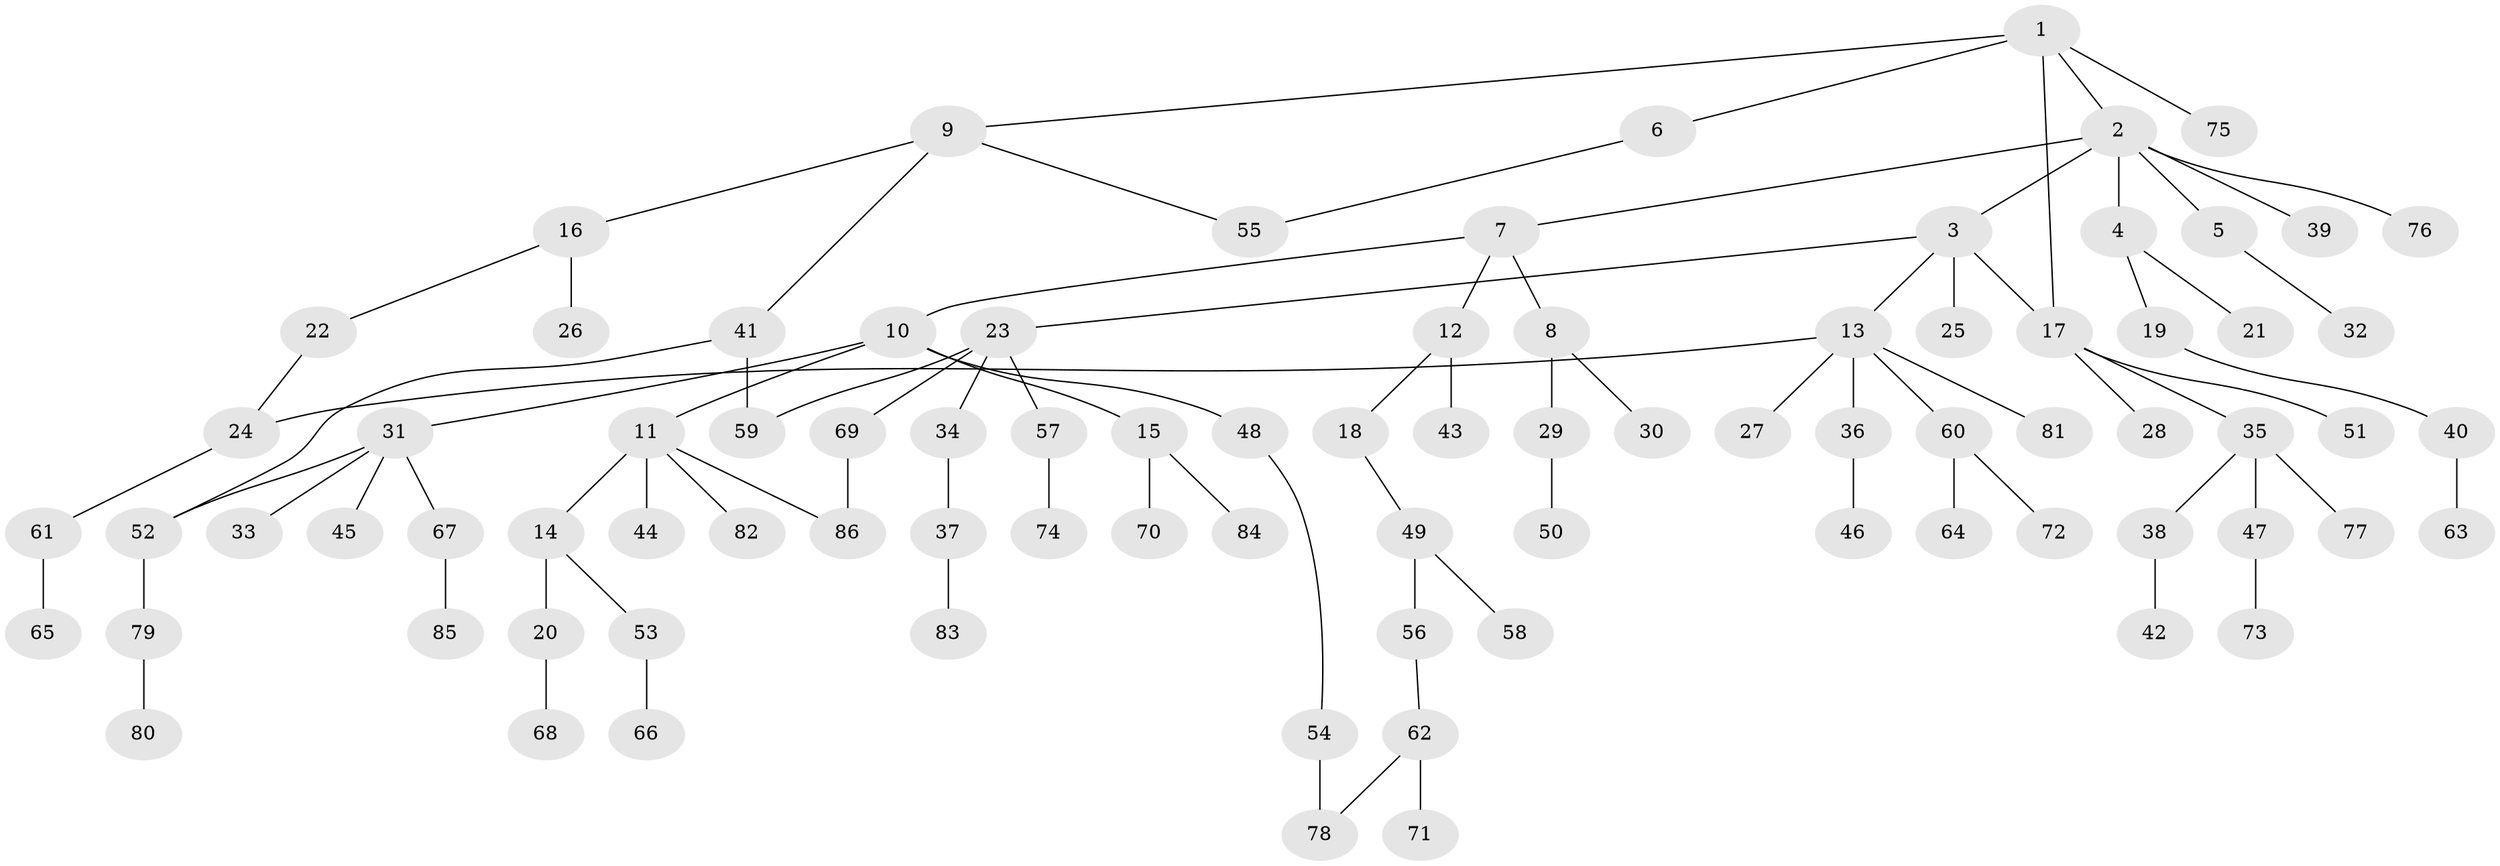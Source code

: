 // coarse degree distribution, {4: 0.10526315789473684, 6: 0.017543859649122806, 3: 0.15789473684210525, 1: 0.43859649122807015, 2: 0.21052631578947367, 5: 0.07017543859649122}
// Generated by graph-tools (version 1.1) at 2025/41/03/06/25 10:41:30]
// undirected, 86 vertices, 92 edges
graph export_dot {
graph [start="1"]
  node [color=gray90,style=filled];
  1;
  2;
  3;
  4;
  5;
  6;
  7;
  8;
  9;
  10;
  11;
  12;
  13;
  14;
  15;
  16;
  17;
  18;
  19;
  20;
  21;
  22;
  23;
  24;
  25;
  26;
  27;
  28;
  29;
  30;
  31;
  32;
  33;
  34;
  35;
  36;
  37;
  38;
  39;
  40;
  41;
  42;
  43;
  44;
  45;
  46;
  47;
  48;
  49;
  50;
  51;
  52;
  53;
  54;
  55;
  56;
  57;
  58;
  59;
  60;
  61;
  62;
  63;
  64;
  65;
  66;
  67;
  68;
  69;
  70;
  71;
  72;
  73;
  74;
  75;
  76;
  77;
  78;
  79;
  80;
  81;
  82;
  83;
  84;
  85;
  86;
  1 -- 2;
  1 -- 6;
  1 -- 9;
  1 -- 17;
  1 -- 75;
  2 -- 3;
  2 -- 4;
  2 -- 5;
  2 -- 7;
  2 -- 39;
  2 -- 76;
  3 -- 13;
  3 -- 23;
  3 -- 25;
  3 -- 17;
  4 -- 19;
  4 -- 21;
  5 -- 32;
  6 -- 55;
  7 -- 8;
  7 -- 10;
  7 -- 12;
  8 -- 29;
  8 -- 30;
  9 -- 16;
  9 -- 41;
  9 -- 55;
  10 -- 11;
  10 -- 15;
  10 -- 31;
  10 -- 48;
  11 -- 14;
  11 -- 44;
  11 -- 82;
  11 -- 86;
  12 -- 18;
  12 -- 43;
  13 -- 27;
  13 -- 36;
  13 -- 60;
  13 -- 81;
  13 -- 24;
  14 -- 20;
  14 -- 53;
  15 -- 70;
  15 -- 84;
  16 -- 22;
  16 -- 26;
  17 -- 28;
  17 -- 35;
  17 -- 51;
  18 -- 49;
  19 -- 40;
  20 -- 68;
  22 -- 24;
  23 -- 34;
  23 -- 57;
  23 -- 59;
  23 -- 69;
  24 -- 61;
  29 -- 50;
  31 -- 33;
  31 -- 45;
  31 -- 52;
  31 -- 67;
  34 -- 37;
  35 -- 38;
  35 -- 47;
  35 -- 77;
  36 -- 46;
  37 -- 83;
  38 -- 42;
  40 -- 63;
  41 -- 52;
  41 -- 59;
  47 -- 73;
  48 -- 54;
  49 -- 56;
  49 -- 58;
  52 -- 79;
  53 -- 66;
  54 -- 78;
  56 -- 62;
  57 -- 74;
  60 -- 64;
  60 -- 72;
  61 -- 65;
  62 -- 71;
  62 -- 78;
  67 -- 85;
  69 -- 86;
  79 -- 80;
}
